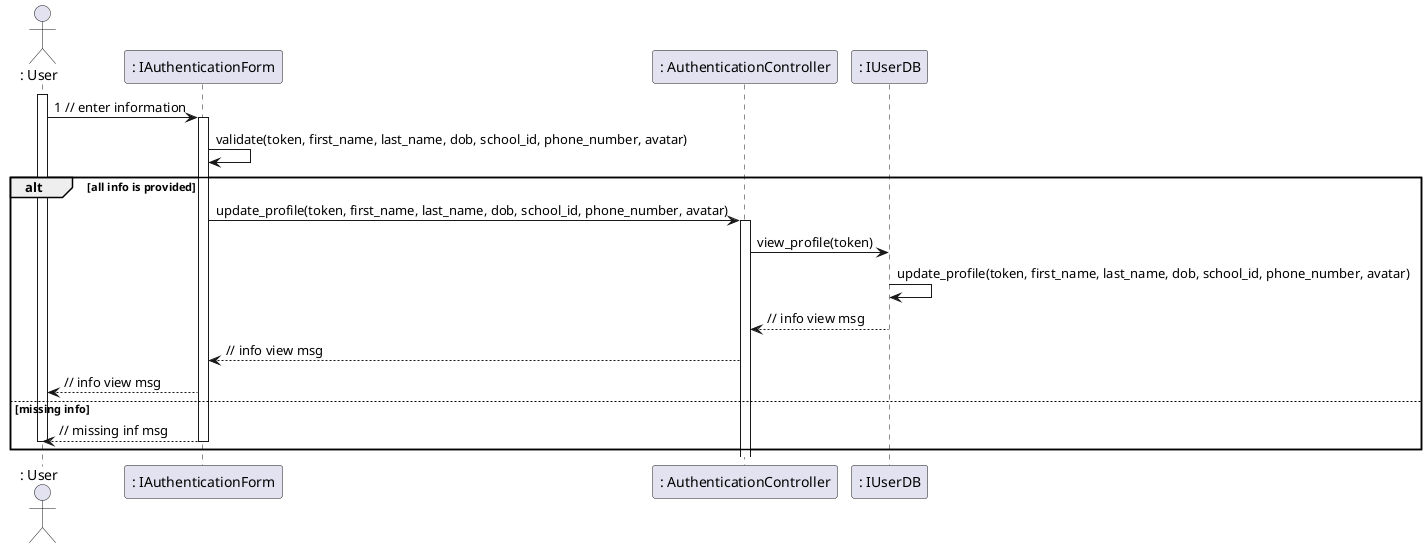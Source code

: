 @startuml
actor ": User"

activate ": User"
": User" -> ": IAuthenticationForm" : 1 // enter information
activate ": IAuthenticationForm"
": IAuthenticationForm" -> ": IAuthenticationForm" : validate(token, first_name, last_name, dob, school_id, phone_number, avatar)

alt all info is provided

": IAuthenticationForm" -> ": AuthenticationController" : update_profile(token, first_name, last_name, dob, school_id, phone_number, avatar)
activate ": AuthenticationController"
": AuthenticationController" -> ": IUserDB" : view_profile(token)
": IUserDB" -> ": IUserDB" : update_profile(token, first_name, last_name, dob, school_id, phone_number, avatar)


": IUserDB" --> ": AuthenticationController" : // info view msg
": AuthenticationController" --> ": IAuthenticationForm" : // info view msg
": IAuthenticationForm"  --> ": User" : // info view msg
else missing info

": IAuthenticationForm" --> ": User" : // missing inf msg
deactivate ": IAuthenticationForm"
deactivate ": User"
end
@enduml